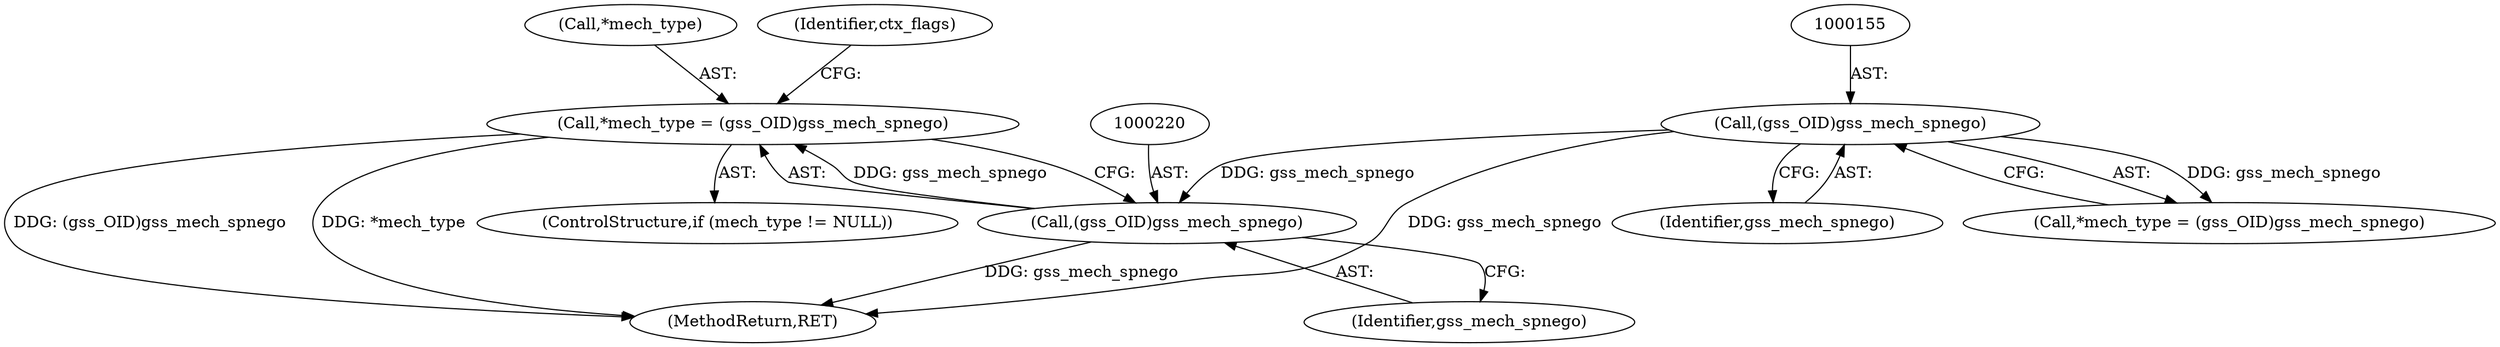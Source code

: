 digraph "0_krb5_b51b33f2bc5d1497ddf5bd107f791c101695000d_13@pointer" {
"1000216" [label="(Call,*mech_type = (gss_OID)gss_mech_spnego)"];
"1000219" [label="(Call,(gss_OID)gss_mech_spnego)"];
"1000154" [label="(Call,(gss_OID)gss_mech_spnego)"];
"1000224" [label="(Identifier,ctx_flags)"];
"1000156" [label="(Identifier,gss_mech_spnego)"];
"1000237" [label="(MethodReturn,RET)"];
"1000154" [label="(Call,(gss_OID)gss_mech_spnego)"];
"1000151" [label="(Call,*mech_type = (gss_OID)gss_mech_spnego)"];
"1000212" [label="(ControlStructure,if (mech_type != NULL))"];
"1000221" [label="(Identifier,gss_mech_spnego)"];
"1000219" [label="(Call,(gss_OID)gss_mech_spnego)"];
"1000216" [label="(Call,*mech_type = (gss_OID)gss_mech_spnego)"];
"1000217" [label="(Call,*mech_type)"];
"1000216" -> "1000212"  [label="AST: "];
"1000216" -> "1000219"  [label="CFG: "];
"1000217" -> "1000216"  [label="AST: "];
"1000219" -> "1000216"  [label="AST: "];
"1000224" -> "1000216"  [label="CFG: "];
"1000216" -> "1000237"  [label="DDG: (gss_OID)gss_mech_spnego"];
"1000216" -> "1000237"  [label="DDG: *mech_type"];
"1000219" -> "1000216"  [label="DDG: gss_mech_spnego"];
"1000219" -> "1000221"  [label="CFG: "];
"1000220" -> "1000219"  [label="AST: "];
"1000221" -> "1000219"  [label="AST: "];
"1000219" -> "1000237"  [label="DDG: gss_mech_spnego"];
"1000154" -> "1000219"  [label="DDG: gss_mech_spnego"];
"1000154" -> "1000151"  [label="AST: "];
"1000154" -> "1000156"  [label="CFG: "];
"1000155" -> "1000154"  [label="AST: "];
"1000156" -> "1000154"  [label="AST: "];
"1000151" -> "1000154"  [label="CFG: "];
"1000154" -> "1000237"  [label="DDG: gss_mech_spnego"];
"1000154" -> "1000151"  [label="DDG: gss_mech_spnego"];
}

